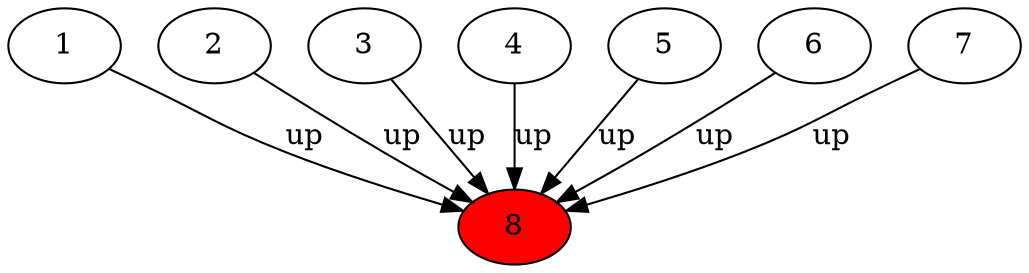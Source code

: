strict digraph ADTTOXML {
  node[shape=ellipse, style=filled, color=black, fillcolor=white]
  1 [label="1"]
  2 [label="2"]
  3 [label="3"]
  4 [label="4"]
  5 [label="5"]
  6 [label="6"]
  7 [label="7"]
  8 [label="8",fillcolor=red]
  edge[color=black]
  1->8[label="up"]
  2->8[label="up"]
  3->8[label="up"]
  4->8[label="up"]
  5->8[label="up"]
  6->8[label="up"]
  7->8[label="up"]
}
